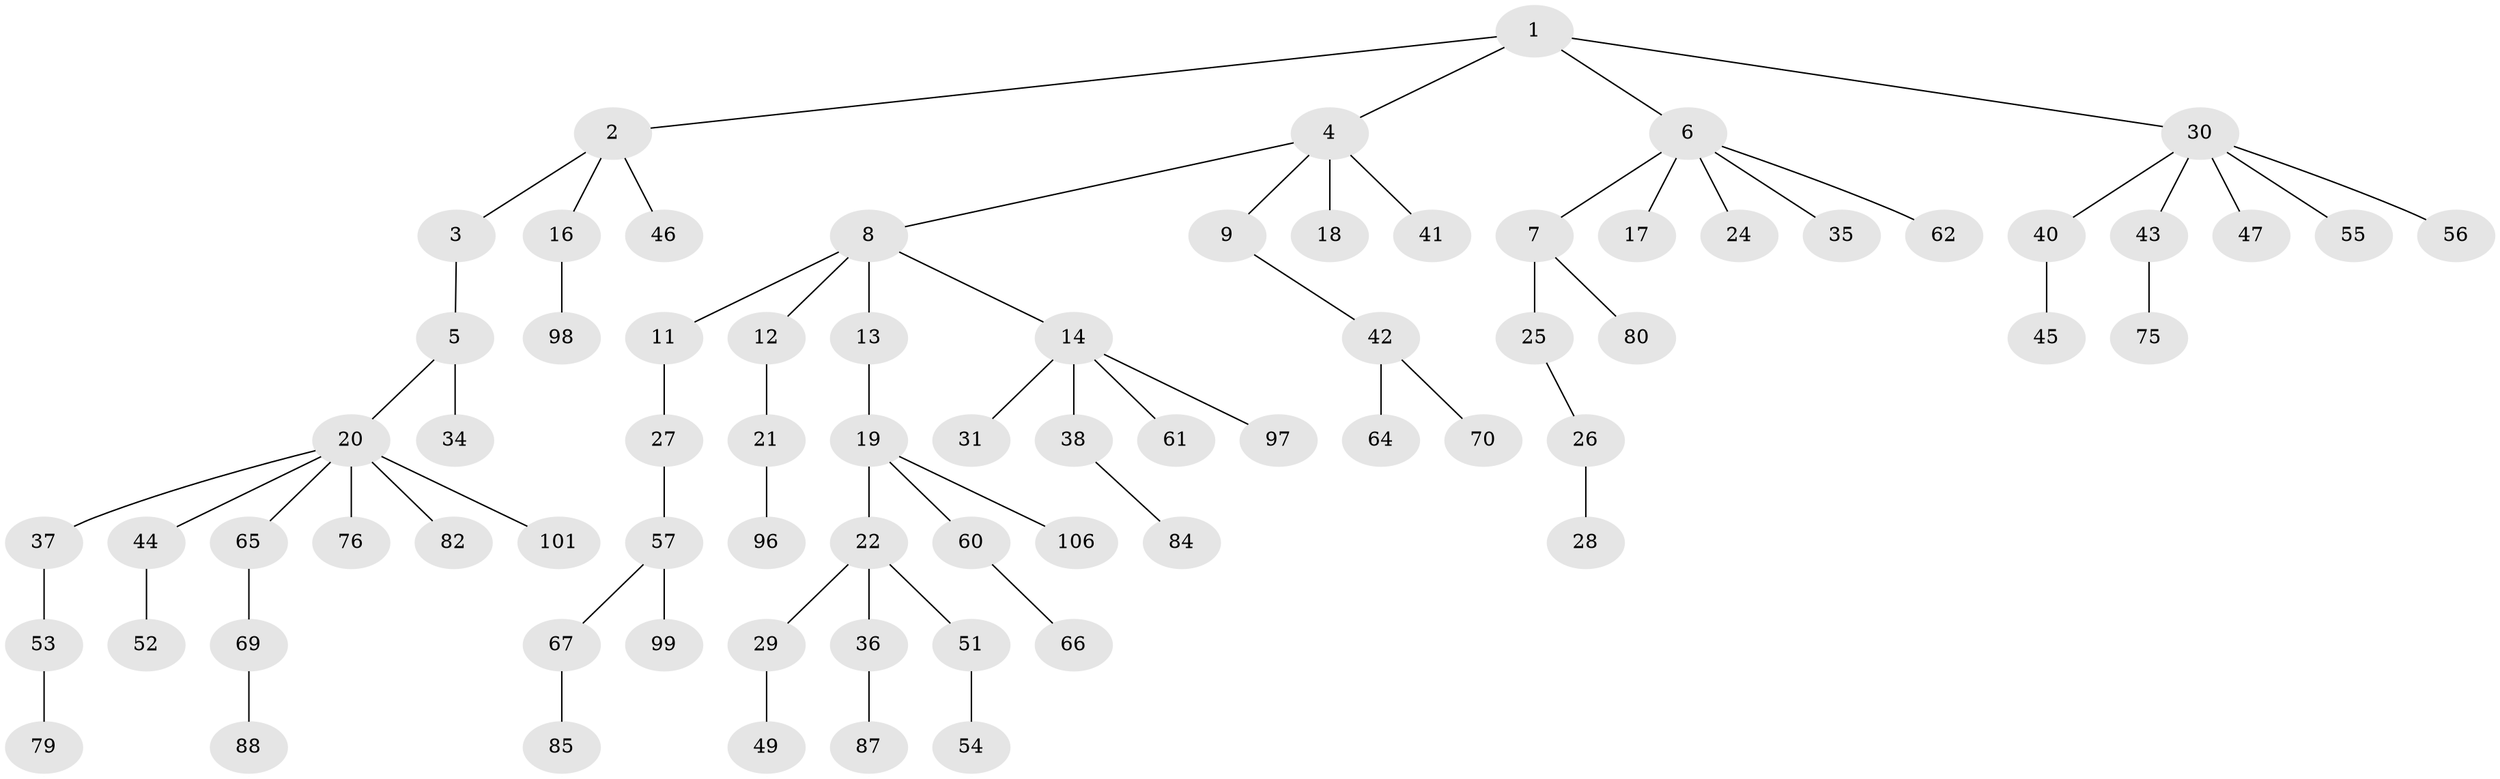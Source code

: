 // Generated by graph-tools (version 1.1) at 2025/24/03/03/25 07:24:05]
// undirected, 73 vertices, 72 edges
graph export_dot {
graph [start="1"]
  node [color=gray90,style=filled];
  1;
  2 [super="+104"];
  3;
  4 [super="+72"];
  5 [super="+10"];
  6 [super="+15"];
  7;
  8 [super="+91"];
  9 [super="+23"];
  11;
  12;
  13 [super="+95"];
  14 [super="+39"];
  16 [super="+59"];
  17 [super="+100"];
  18;
  19 [super="+74"];
  20 [super="+33"];
  21 [super="+93"];
  22 [super="+68"];
  24 [super="+89"];
  25 [super="+77"];
  26;
  27;
  28 [super="+86"];
  29 [super="+92"];
  30 [super="+32"];
  31 [super="+48"];
  34 [super="+107"];
  35;
  36 [super="+81"];
  37;
  38 [super="+73"];
  40;
  41;
  42 [super="+58"];
  43;
  44 [super="+50"];
  45 [super="+102"];
  46;
  47;
  49;
  51 [super="+94"];
  52;
  53 [super="+71"];
  54;
  55;
  56;
  57 [super="+90"];
  60 [super="+63"];
  61;
  62;
  64 [super="+109"];
  65 [super="+105"];
  66;
  67 [super="+83"];
  69;
  70 [super="+108"];
  75;
  76 [super="+78"];
  79;
  80 [super="+110"];
  82;
  84;
  85;
  87;
  88;
  96;
  97;
  98 [super="+103"];
  99;
  101;
  106;
  1 -- 2;
  1 -- 4;
  1 -- 6;
  1 -- 30;
  2 -- 3;
  2 -- 16;
  2 -- 46;
  3 -- 5;
  4 -- 8;
  4 -- 9;
  4 -- 18;
  4 -- 41;
  5 -- 34;
  5 -- 20;
  6 -- 7;
  6 -- 17;
  6 -- 24;
  6 -- 35;
  6 -- 62;
  7 -- 25;
  7 -- 80;
  8 -- 11;
  8 -- 12;
  8 -- 13;
  8 -- 14;
  9 -- 42;
  11 -- 27;
  12 -- 21;
  13 -- 19;
  14 -- 31;
  14 -- 38;
  14 -- 97;
  14 -- 61;
  16 -- 98;
  19 -- 22;
  19 -- 60;
  19 -- 106;
  20 -- 44;
  20 -- 82;
  20 -- 101;
  20 -- 65;
  20 -- 37;
  20 -- 76;
  21 -- 96;
  22 -- 29;
  22 -- 36;
  22 -- 51;
  25 -- 26;
  26 -- 28;
  27 -- 57;
  29 -- 49;
  30 -- 40;
  30 -- 47;
  30 -- 55;
  30 -- 56;
  30 -- 43;
  36 -- 87;
  37 -- 53;
  38 -- 84;
  40 -- 45;
  42 -- 64;
  42 -- 70;
  43 -- 75;
  44 -- 52;
  51 -- 54;
  53 -- 79;
  57 -- 67;
  57 -- 99;
  60 -- 66;
  65 -- 69;
  67 -- 85;
  69 -- 88;
}

